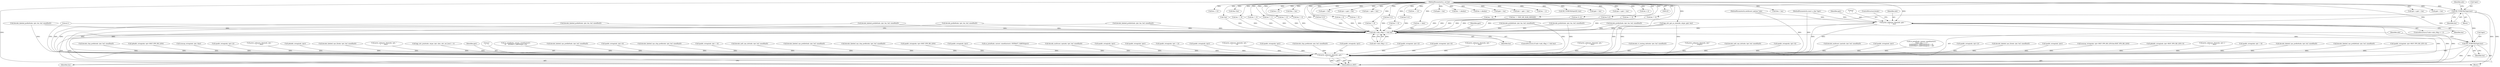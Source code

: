 digraph "0_tcpdump_af2cf04a9394c1a56227c2289ae8da262828294a@pointer" {
"1002905" [label="(Call,ND_TCHECK2(*pptr,len))"];
"1000129" [label="(MethodParameterIn,u_int len)"];
"1002921" [label="(Call,print_unknown_data(ndo, pptr, \"\n\t    \", len))"];
"1002928" [label="(Call,ndo->ndo_vflag > 1 && len)"];
"1002936" [label="(Call,ND_TCHECK2(*pptr,len))"];
"1002940" [label="(Call,print_unknown_data(ndo, pptr, \"\n\t    \", len))"];
"1001837" [label="(Call,decode_prefix6(ndo, tptr, len, buf, sizeof(buf)))"];
"1002924" [label="(Literal,\"\n\t    \")"];
"1000568" [label="(Call,ipaddr_string(ndo, tptr))"];
"1002429" [label="(Call,tlen = len)"];
"1002397" [label="(Call,print_unknown_data(ndo, tptr, \"\n\t      \", 8))"];
"1000332" [label="(Call,ipaddr_string(ndo, tptr))"];
"1001981" [label="(Call,decode_clnp_prefix(ndo, tptr, buf, sizeof(buf)))"];
"1002535" [label="(Call,ipaddr_string(ndo, tptr))"];
"1000207" [label="(Call,tptr < pptr + len)"];
"1002915" [label="(ControlStructure,if (ndo->ndo_vflag <= 1))"];
"1002238" [label="(Call,ipaddr_string(ndo, tptr+2))"];
"1002222" [label="(Call,ipaddr_string(ndo, tptr+4))"];
"1001634" [label="(Call,print_unknown_data(ndo, tptr, \"\n\t    \", tlen))"];
"1002140" [label="(Call,pptr + len)"];
"1002571" [label="(Call,print_unknown_data(ndo, tptr, \"\n\t      \", tlen))"];
"1001313" [label="(Call,decode_rt_routing_info(ndo, tptr, buf, sizeof(buf)))"];
"1002654" [label="(Call,print_unknown_data(ndo, tptr,\"\n\t      \", length))"];
"1002045" [label="(Call,decode_mdt_vpn_nlri(ndo, tptr, buf, sizeof(buf)))"];
"1001877" [label="(Call,decode_labeled_prefix6(ndo, tptr, len, buf, sizeof(buf)))"];
"1000129" [label="(MethodParameterIn,u_int len)"];
"1002501" [label="(Call,ipaddr_string(ndo, tptr+4))"];
"1002077" [label="(Call,decode_multicast_vpn(ndo, tptr, buf, sizeof(buf)))"];
"1000768" [label="(Call,ipaddr_string(ndo, tptr))"];
"1000472" [label="(Call,len % 4)"];
"1001241" [label="(Call,decode_labeled_prefix4(ndo, tptr, len, buf, sizeof(buf)))"];
"1002892" [label="(Call,len > 12)"];
"1000259" [label="(Call,as_printf(ndo, astostr, sizeof(astostr),\n\t\t\t\tas_size == 2 ?\n\t\t\t\tEXTRACT_16BITS(&tptr[2 + i]) :\n\t\t\t\tEXTRACT_32BITS(&tptr[2 + i])))"];
"1002303" [label="(Call,ipaddr_string(ndo, tptr+2))"];
"1002941" [label="(Identifier,ndo)"];
"1002692" [label="(Call,len -=4)"];
"1002921" [label="(Call,print_unknown_data(ndo, pptr, \"\n\t    \", len))"];
"1001949" [label="(Call,decode_labeled_vpn_l2(ndo, tptr, buf, sizeof(buf)))"];
"1000146" [label="(Call,tlen=len)"];
"1000377" [label="(Call,len != 8)"];
"1002518" [label="(Call,ipaddr_string(ndo, tptr))"];
"1001699" [label="(Call,len == BGP_MP_NLRI_MINSIZE)"];
"1002851" [label="(Call,len % 12)"];
"1002905" [label="(Call,ND_TCHECK2(*pptr,len))"];
"1002848" [label="(Call,len == 0)"];
"1002940" [label="(Call,print_unknown_data(ndo, pptr, \"\n\t    \", len))"];
"1002950" [label="(MethodReturn,RET)"];
"1002673" [label="(Call,len < 4)"];
"1001725" [label="(Call,decode_prefix4(ndo, tptr, len, buf, sizeof(buf)))"];
"1001019" [label="(Call,isonsap_string(ndo, tptr+BGP_VPN_RD_LEN,tlen-BGP_VPN_RD_LEN))"];
"1002581" [label="(Call,tlen = len)"];
"1000128" [label="(MethodParameterIn,const u_char *pptr)"];
"1000313" [label="(Call,len != 4)"];
"1001077" [label="(Call,ip6addr_string(ndo, tptr+BGP_VPN_RD_LEN+3))"];
"1002128" [label="(Call,print_unknown_data(ndo, tptr-3, \"\n\t    \", tlen))"];
"1002928" [label="(Call,ndo->ndo_vflag > 1 && len)"];
"1000429" [label="(Call,ipaddr_string(ndo, tptr + 4))"];
"1002929" [label="(Call,ndo->ndo_vflag > 1)"];
"1001281" [label="(Call,decode_labeled_vpn_prefix4(ndo, tptr, buf, sizeof(buf)))"];
"1001917" [label="(Call,decode_labeled_vpn_prefix6(ndo, tptr, buf, sizeof(buf)))"];
"1002155" [label="(Call,len % 8)"];
"1001048" [label="(Call,ipaddr_string(ndo, tptr+BGP_VPN_RD_LEN+4))"];
"1001553" [label="(Call,decode_clnp_prefix(ndo, tptr, buf, sizeof(buf)))"];
"1001201" [label="(Call,decode_prefix4(ndo, tptr, len, buf, sizeof(buf)))"];
"1000910" [label="(Call,ip6addr_string(ndo, tptr+BGP_VPN_RD_LEN))"];
"1000191" [label="(Call,!len)"];
"1000392" [label="(Call,len == 6)"];
"1000978" [label="(Call,isonsap_string(ndo, tptr, tlen))"];
"1002934" [label="(Identifier,len)"];
"1001188" [label="(Call,pptr + len)"];
"1001710" [label="(Call,tptr < pptr + len)"];
"1002317" [label="(Call,ipaddr_string(ndo, tptr+2))"];
"1002138" [label="(Call,tptr = pptr + len)"];
"1000126" [label="(MethodParameterIn,netdissect_options *ndo)"];
"1002938" [label="(Identifier,pptr)"];
"1002926" [label="(ControlStructure,break;)"];
"1000683" [label="(Call,print_unknown_data(ndo, tptr, \"\n\t    \", tlen))"];
"1000363" [label="(Call,len != 0)"];
"1000862" [label="(Call,ip6addr_string(ndo, tptr))"];
"1000154" [label="(Call,len != 1)"];
"1002936" [label="(Call,ND_TCHECK2(*pptr,len))"];
"1002922" [label="(Identifier,ndo)"];
"1002937" [label="(Call,*pptr)"];
"1001521" [label="(Call,decode_labeled_vpn_l2(ndo, tptr, buf, sizeof(buf)))"];
"1000339" [label="(Call,len != 4)"];
"1001111" [label="(Call,print_unknown_data(ndo, tptr, \"\n\t    \", tlen))"];
"1002828" [label="(Call,bgp_attr_print(ndo, atype, tptr, alen, attr_set_level + 1))"];
"1000549" [label="(Call,len != 4)"];
"1002925" [label="(Identifier,len)"];
"1002946" [label="(Literal,1)"];
"1002900" [label="(Call,len -= 12)"];
"1000201" [label="(Call,bgp_attr_get_as_size(ndo, atype, pptr, len))"];
"1001712" [label="(Call,pptr + len)"];
"1002750" [label="(Call,len -= alenlen)"];
"1002738" [label="(Call,len < alenlen)"];
"1002865" [label="(Call,len > 0)"];
"1002942" [label="(Identifier,pptr)"];
"1002943" [label="(Literal,\"\n\t    \")"];
"1002256" [label="(Call,as_printf(ndo, astostr, sizeof(astostr),\n\t\t\t    EXTRACT_32BITS(tptr+2)))"];
"1001644" [label="(Call,pptr + len)"];
"1001489" [label="(Call,decode_labeled_vpn_prefix6(ndo, tptr, buf, sizeof(buf)))"];
"1001642" [label="(Call,tptr = pptr + len)"];
"1002480" [label="(Call,ipaddr_string(ndo, tptr+4))"];
"1002911" [label="(Identifier,ndo)"];
"1002927" [label="(ControlStructure,if (ndo->ndo_vflag > 1 && len))"];
"1002013" [label="(Call,decode_labeled_vpn_clnp_prefix(ndo, tptr, buf, sizeof(buf)))"];
"1002724" [label="(Call,len -= 2)"];
"1001449" [label="(Call,decode_labeled_prefix6(ndo, tptr, len, buf, sizeof(buf)))"];
"1000437" [label="(Call,len != 8)"];
"1002908" [label="(Identifier,len)"];
"1002944" [label="(Identifier,len)"];
"1000464" [label="(Call,ipaddr_string(ndo, tptr + 4))"];
"1000386" [label="(Call,ND_TCHECK2(tptr[0], len))"];
"1001765" [label="(Call,decode_labeled_prefix4(ndo, tptr, len, buf, sizeof(buf)))"];
"1001377" [label="(Call,decode_mdt_vpn_nlri(ndo, tptr, buf, sizeof(buf)))"];
"1002923" [label="(Identifier,pptr)"];
"1001805" [label="(Call,decode_labeled_vpn_prefix4(ndo, tptr, buf, sizeof(buf)))"];
"1001585" [label="(Call,decode_labeled_vpn_clnp_prefix(ndo, tptr, buf, sizeof(buf)))"];
"1000209" [label="(Call,pptr + len)"];
"1002939" [label="(Identifier,len)"];
"1002935" [label="(Block,)"];
"1000151" [label="(Block,)"];
"1000181" [label="(Call,len % 2)"];
"1001186" [label="(Call,tptr < pptr + len)"];
"1000816" [label="(Call,ipaddr_string(ndo, tptr+BGP_VPN_RD_LEN))"];
"1000956" [label="(Call,ipaddr_string(ndo, tptr))"];
"1000374" [label="(Call,len != 6)"];
"1002707" [label="(Call,len < 2)"];
"1002682" [label="(Call,as_printf(ndo, astostr, sizeof(astostr), EXTRACT_32BITS(tptr)))"];
"1001345" [label="(Call,decode_multicast_vpn(ndo, tptr, buf, sizeof(buf)))"];
"1002555" [label="(Call,ipaddr_string(ndo, tptr))"];
"1000599" [label="(Call,ipaddr_string(ndo, tptr))"];
"1000574" [label="(Call,len % 4)"];
"1001409" [label="(Call,decode_prefix6(ndo, tptr, len, buf, sizeof(buf)))"];
"1000409" [label="(Call,ipaddr_string(ndo, tptr + 2))"];
"1002906" [label="(Call,*pptr)"];
"1002841" [label="(Call,len -= alen)"];
"1002905" -> "1000151"  [label="AST: "];
"1002905" -> "1002908"  [label="CFG: "];
"1002906" -> "1002905"  [label="AST: "];
"1002908" -> "1002905"  [label="AST: "];
"1002911" -> "1002905"  [label="CFG: "];
"1002905" -> "1002950"  [label="DDG: "];
"1002905" -> "1002950"  [label="DDG: "];
"1000129" -> "1002905"  [label="DDG: "];
"1002905" -> "1002921"  [label="DDG: "];
"1002905" -> "1002928"  [label="DDG: "];
"1002905" -> "1002936"  [label="DDG: "];
"1000129" -> "1000125"  [label="AST: "];
"1000129" -> "1002950"  [label="DDG: "];
"1000129" -> "1000146"  [label="DDG: "];
"1000129" -> "1000154"  [label="DDG: "];
"1000129" -> "1000181"  [label="DDG: "];
"1000129" -> "1000191"  [label="DDG: "];
"1000129" -> "1000201"  [label="DDG: "];
"1000129" -> "1000207"  [label="DDG: "];
"1000129" -> "1000209"  [label="DDG: "];
"1000129" -> "1000313"  [label="DDG: "];
"1000129" -> "1000339"  [label="DDG: "];
"1000129" -> "1000363"  [label="DDG: "];
"1000129" -> "1000374"  [label="DDG: "];
"1000129" -> "1000377"  [label="DDG: "];
"1000129" -> "1000386"  [label="DDG: "];
"1000129" -> "1000392"  [label="DDG: "];
"1000129" -> "1000437"  [label="DDG: "];
"1000129" -> "1000472"  [label="DDG: "];
"1000129" -> "1000549"  [label="DDG: "];
"1000129" -> "1000574"  [label="DDG: "];
"1000129" -> "1001186"  [label="DDG: "];
"1000129" -> "1001188"  [label="DDG: "];
"1000129" -> "1001642"  [label="DDG: "];
"1000129" -> "1001644"  [label="DDG: "];
"1000129" -> "1001699"  [label="DDG: "];
"1000129" -> "1001710"  [label="DDG: "];
"1000129" -> "1001712"  [label="DDG: "];
"1000129" -> "1002138"  [label="DDG: "];
"1000129" -> "1002140"  [label="DDG: "];
"1000129" -> "1002155"  [label="DDG: "];
"1000129" -> "1002429"  [label="DDG: "];
"1000129" -> "1002581"  [label="DDG: "];
"1000129" -> "1002673"  [label="DDG: "];
"1000129" -> "1002692"  [label="DDG: "];
"1000129" -> "1002707"  [label="DDG: "];
"1000129" -> "1002724"  [label="DDG: "];
"1000129" -> "1002738"  [label="DDG: "];
"1000129" -> "1002750"  [label="DDG: "];
"1000129" -> "1002841"  [label="DDG: "];
"1000129" -> "1002848"  [label="DDG: "];
"1000129" -> "1002851"  [label="DDG: "];
"1000129" -> "1002865"  [label="DDG: "];
"1000129" -> "1002892"  [label="DDG: "];
"1000129" -> "1002900"  [label="DDG: "];
"1000129" -> "1002921"  [label="DDG: "];
"1000129" -> "1002928"  [label="DDG: "];
"1000129" -> "1002936"  [label="DDG: "];
"1000129" -> "1002940"  [label="DDG: "];
"1002921" -> "1002915"  [label="AST: "];
"1002921" -> "1002925"  [label="CFG: "];
"1002922" -> "1002921"  [label="AST: "];
"1002923" -> "1002921"  [label="AST: "];
"1002924" -> "1002921"  [label="AST: "];
"1002925" -> "1002921"  [label="AST: "];
"1002926" -> "1002921"  [label="CFG: "];
"1002921" -> "1002950"  [label="DDG: "];
"1002921" -> "1002950"  [label="DDG: "];
"1002921" -> "1002950"  [label="DDG: "];
"1000126" -> "1002921"  [label="DDG: "];
"1000128" -> "1002921"  [label="DDG: "];
"1002921" -> "1002928"  [label="DDG: "];
"1002921" -> "1002940"  [label="DDG: "];
"1002921" -> "1002940"  [label="DDG: "];
"1002928" -> "1002927"  [label="AST: "];
"1002928" -> "1002929"  [label="CFG: "];
"1002928" -> "1002934"  [label="CFG: "];
"1002929" -> "1002928"  [label="AST: "];
"1002934" -> "1002928"  [label="AST: "];
"1002938" -> "1002928"  [label="CFG: "];
"1002946" -> "1002928"  [label="CFG: "];
"1002928" -> "1002950"  [label="DDG: "];
"1002928" -> "1002950"  [label="DDG: "];
"1002928" -> "1002950"  [label="DDG: "];
"1002929" -> "1002928"  [label="DDG: "];
"1002929" -> "1002928"  [label="DDG: "];
"1001449" -> "1002928"  [label="DDG: "];
"1000374" -> "1002928"  [label="DDG: "];
"1002848" -> "1002928"  [label="DDG: "];
"1002841" -> "1002928"  [label="DDG: "];
"1000363" -> "1002928"  [label="DDG: "];
"1002692" -> "1002928"  [label="DDG: "];
"1000437" -> "1002928"  [label="DDG: "];
"1002155" -> "1002928"  [label="DDG: "];
"1001725" -> "1002928"  [label="DDG: "];
"1001837" -> "1002928"  [label="DDG: "];
"1001201" -> "1002928"  [label="DDG: "];
"1001409" -> "1002928"  [label="DDG: "];
"1000313" -> "1002928"  [label="DDG: "];
"1000191" -> "1002928"  [label="DDG: "];
"1000181" -> "1002928"  [label="DDG: "];
"1000549" -> "1002928"  [label="DDG: "];
"1000574" -> "1002928"  [label="DDG: "];
"1000154" -> "1002928"  [label="DDG: "];
"1000392" -> "1002928"  [label="DDG: "];
"1000472" -> "1002928"  [label="DDG: "];
"1000377" -> "1002928"  [label="DDG: "];
"1000339" -> "1002928"  [label="DDG: "];
"1001765" -> "1002928"  [label="DDG: "];
"1001877" -> "1002928"  [label="DDG: "];
"1001241" -> "1002928"  [label="DDG: "];
"1002865" -> "1002928"  [label="DDG: "];
"1002851" -> "1002928"  [label="DDG: "];
"1001699" -> "1002928"  [label="DDG: "];
"1000201" -> "1002928"  [label="DDG: "];
"1002928" -> "1002936"  [label="DDG: "];
"1002936" -> "1002935"  [label="AST: "];
"1002936" -> "1002939"  [label="CFG: "];
"1002937" -> "1002936"  [label="AST: "];
"1002939" -> "1002936"  [label="AST: "];
"1002941" -> "1002936"  [label="CFG: "];
"1002936" -> "1002950"  [label="DDG: "];
"1002936" -> "1002950"  [label="DDG: "];
"1002936" -> "1002940"  [label="DDG: "];
"1002940" -> "1002935"  [label="AST: "];
"1002940" -> "1002944"  [label="CFG: "];
"1002941" -> "1002940"  [label="AST: "];
"1002942" -> "1002940"  [label="AST: "];
"1002943" -> "1002940"  [label="AST: "];
"1002944" -> "1002940"  [label="AST: "];
"1002946" -> "1002940"  [label="CFG: "];
"1002940" -> "1002950"  [label="DDG: "];
"1002940" -> "1002950"  [label="DDG: "];
"1002940" -> "1002950"  [label="DDG: "];
"1002940" -> "1002950"  [label="DDG: "];
"1002828" -> "1002940"  [label="DDG: "];
"1001837" -> "1002940"  [label="DDG: "];
"1001019" -> "1002940"  [label="DDG: "];
"1002397" -> "1002940"  [label="DDG: "];
"1002501" -> "1002940"  [label="DDG: "];
"1001877" -> "1002940"  [label="DDG: "];
"1002518" -> "1002940"  [label="DDG: "];
"1000259" -> "1002940"  [label="DDG: "];
"1001048" -> "1002940"  [label="DDG: "];
"1001725" -> "1002940"  [label="DDG: "];
"1000683" -> "1002940"  [label="DDG: "];
"1000332" -> "1002940"  [label="DDG: "];
"1002222" -> "1002940"  [label="DDG: "];
"1001765" -> "1002940"  [label="DDG: "];
"1001949" -> "1002940"  [label="DDG: "];
"1001981" -> "1002940"  [label="DDG: "];
"1000568" -> "1002940"  [label="DDG: "];
"1002045" -> "1002940"  [label="DDG: "];
"1000464" -> "1002940"  [label="DDG: "];
"1000910" -> "1002940"  [label="DDG: "];
"1001917" -> "1002940"  [label="DDG: "];
"1002256" -> "1002940"  [label="DDG: "];
"1001409" -> "1002940"  [label="DDG: "];
"1002317" -> "1002940"  [label="DDG: "];
"1001521" -> "1002940"  [label="DDG: "];
"1002682" -> "1002940"  [label="DDG: "];
"1000816" -> "1002940"  [label="DDG: "];
"1000978" -> "1002940"  [label="DDG: "];
"1000768" -> "1002940"  [label="DDG: "];
"1001077" -> "1002940"  [label="DDG: "];
"1001201" -> "1002940"  [label="DDG: "];
"1002077" -> "1002940"  [label="DDG: "];
"1000956" -> "1002940"  [label="DDG: "];
"1000599" -> "1002940"  [label="DDG: "];
"1002555" -> "1002940"  [label="DDG: "];
"1001553" -> "1002940"  [label="DDG: "];
"1002571" -> "1002940"  [label="DDG: "];
"1002238" -> "1002940"  [label="DDG: "];
"1002128" -> "1002940"  [label="DDG: "];
"1001345" -> "1002940"  [label="DDG: "];
"1001634" -> "1002940"  [label="DDG: "];
"1000409" -> "1002940"  [label="DDG: "];
"1002654" -> "1002940"  [label="DDG: "];
"1002013" -> "1002940"  [label="DDG: "];
"1001241" -> "1002940"  [label="DDG: "];
"1001281" -> "1002940"  [label="DDG: "];
"1000862" -> "1002940"  [label="DDG: "];
"1002535" -> "1002940"  [label="DDG: "];
"1001805" -> "1002940"  [label="DDG: "];
"1001449" -> "1002940"  [label="DDG: "];
"1002480" -> "1002940"  [label="DDG: "];
"1001585" -> "1002940"  [label="DDG: "];
"1001313" -> "1002940"  [label="DDG: "];
"1000429" -> "1002940"  [label="DDG: "];
"1001489" -> "1002940"  [label="DDG: "];
"1001377" -> "1002940"  [label="DDG: "];
"1001111" -> "1002940"  [label="DDG: "];
"1000201" -> "1002940"  [label="DDG: "];
"1000201" -> "1002940"  [label="DDG: "];
"1002303" -> "1002940"  [label="DDG: "];
"1000126" -> "1002940"  [label="DDG: "];
"1000128" -> "1002940"  [label="DDG: "];
}
